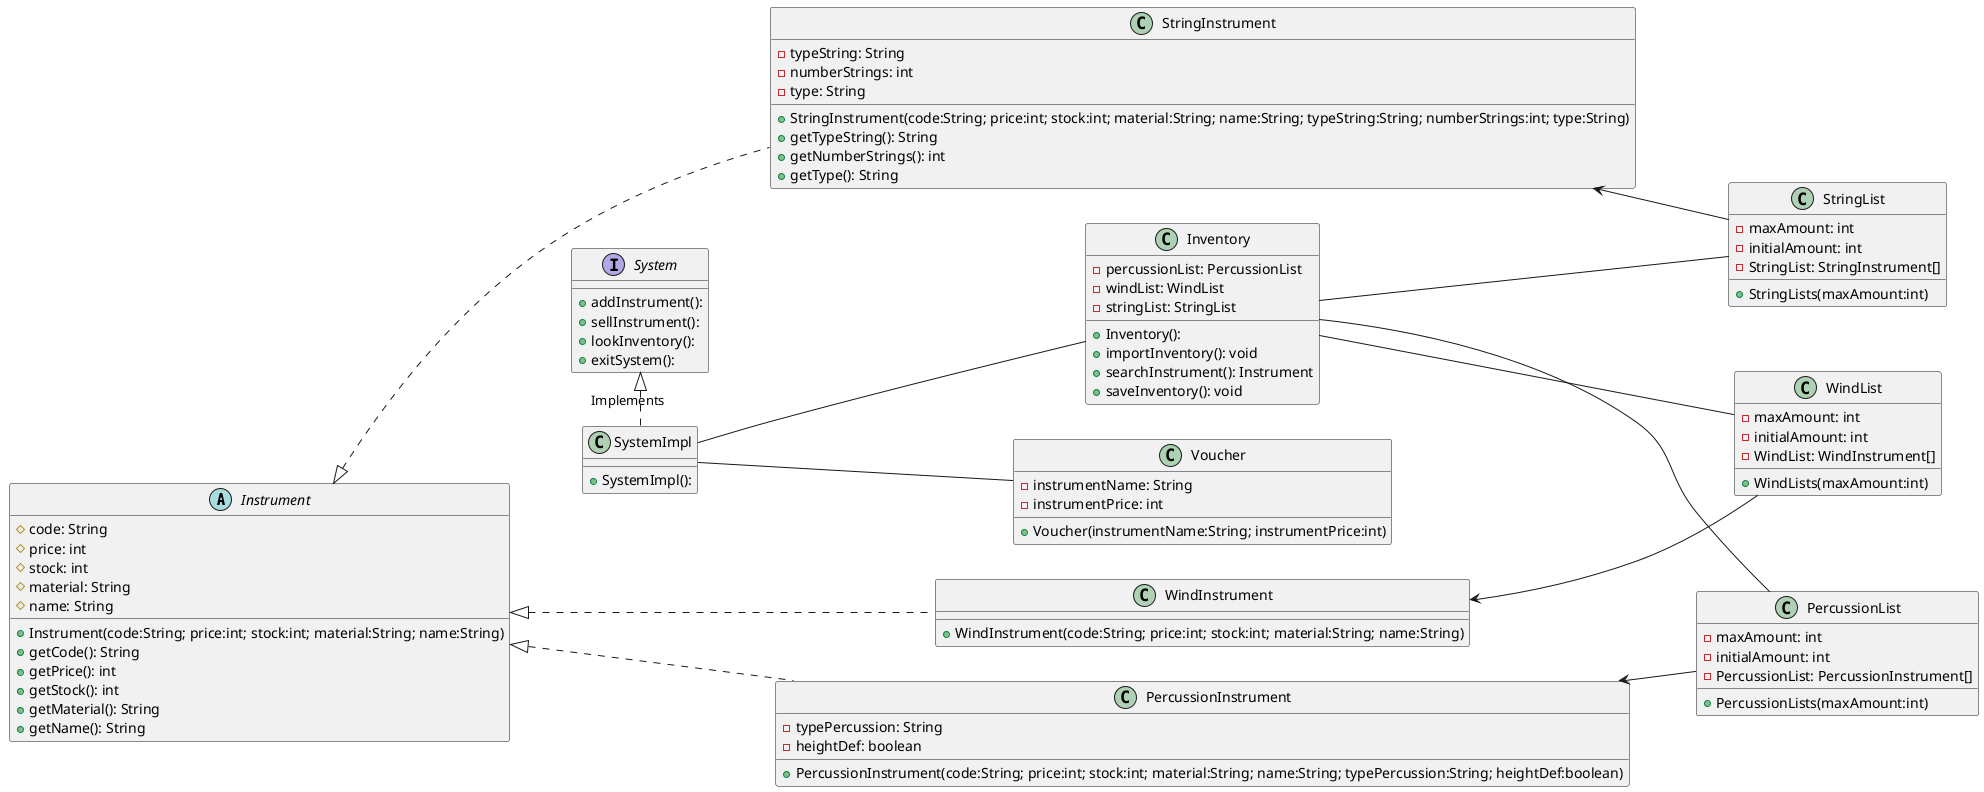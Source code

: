 @startuml
left to right direction

Abstract Class Instrument{
#code: String
#price: int
#stock: int
#material: String
#name: String
+Instrument(code:String; price:int; stock:int; material:String; name:String)
+getCode(): String
+getPrice(): int
+getStock(): int
+getMaterial(): String
+getName(): String
}


Class StringInstrument{
-typeString: String
-numberStrings: int
-type: String
+StringInstrument(code:String; price:int; stock:int; material:String; name:String; typeString:String; numberStrings:int; type:String)
+getTypeString(): String
+getNumberStrings(): int
+getType(): String
}

Class WindInstrument{
+WindInstrument(code:String; price:int; stock:int; material:String; name:String)
}

Class PercussionInstrument{
-typePercussion: String
-heightDef: boolean
+PercussionInstrument(code:String; price:int; stock:int; material:String; name:String; typePercussion:String; heightDef:boolean)
}

Class StringList{
-maxAmount: int
-initialAmount: int
-StringList: StringInstrument[]
+StringLists(maxAmount:int)

}

Class WindList{
-maxAmount: int
-initialAmount: int
-WindList: WindInstrument[]
+WindLists(maxAmount:int)
}

Class PercussionList{
-maxAmount: int
-initialAmount: int
-PercussionList: PercussionInstrument[]
+PercussionLists(maxAmount:int)
}

Interface System{
+addInstrument():
+sellInstrument():
+lookInventory():
+exitSystem():
}

Class Voucher{
-instrumentName: String
-instrumentPrice: int
+Voucher(instrumentName:String; instrumentPrice:int)
}

Class SystemImpl{

+SystemImpl():
}

Class Inventory{
-percussionList: PercussionList
-windList: WindList
-stringList: StringList
+Inventory():
+importInventory(): void
+searchInstrument(): Instrument
+saveInventory(): void
}


Instrument <|... StringInstrument
Instrument <|... PercussionInstrument
Instrument <|... WindInstrument
StringInstrument <-- StringList
WindInstrument <-- WindList
PercussionInstrument <-- PercussionList
Inventory -- StringList
Inventory -- WindList
Inventory -- PercussionList
SystemImpl -- Inventory
SystemImpl -- Voucher
System <|. SystemImpl: Implements




@enduml